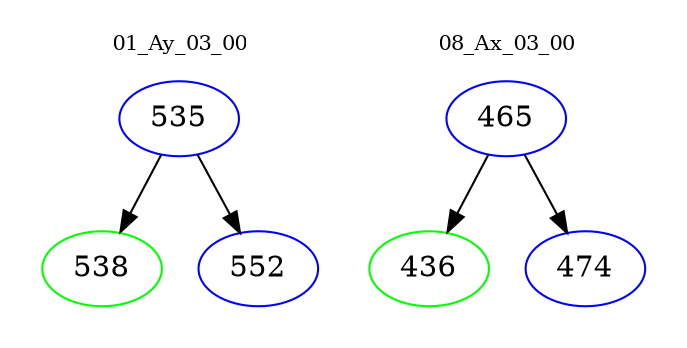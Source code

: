 digraph{
subgraph cluster_0 {
color = white
label = "01_Ay_03_00";
fontsize=10;
T0_535 [label="535", color="blue"]
T0_535 -> T0_538 [color="black"]
T0_538 [label="538", color="green"]
T0_535 -> T0_552 [color="black"]
T0_552 [label="552", color="blue"]
}
subgraph cluster_1 {
color = white
label = "08_Ax_03_00";
fontsize=10;
T1_465 [label="465", color="blue"]
T1_465 -> T1_436 [color="black"]
T1_436 [label="436", color="green"]
T1_465 -> T1_474 [color="black"]
T1_474 [label="474", color="blue"]
}
}
